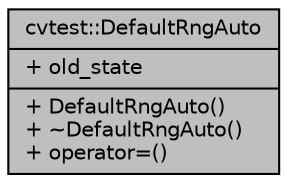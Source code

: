 digraph "cvtest::DefaultRngAuto"
{
 // LATEX_PDF_SIZE
  edge [fontname="Helvetica",fontsize="10",labelfontname="Helvetica",labelfontsize="10"];
  node [fontname="Helvetica",fontsize="10",shape=record];
  Node1 [label="{cvtest::DefaultRngAuto\n|+ old_state\l|+ DefaultRngAuto()\l+ ~DefaultRngAuto()\l+ operator=()\l}",height=0.2,width=0.4,color="black", fillcolor="grey75", style="filled", fontcolor="black",tooltip=" "];
}
